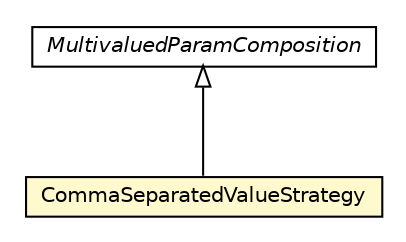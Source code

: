 #!/usr/local/bin/dot
#
# Class diagram 
# Generated by UMLGraph version R5_6-24-gf6e263 (http://www.umlgraph.org/)
#

digraph G {
	edge [fontname="Helvetica",fontsize=10,labelfontname="Helvetica",labelfontsize=10];
	node [fontname="Helvetica",fontsize=10,shape=plaintext];
	nodesep=0.25;
	ranksep=0.5;
	// io.reinert.requestor.core.uri.MultivaluedParamComposition
	c26777 [label=<<table title="io.reinert.requestor.core.uri.MultivaluedParamComposition" border="0" cellborder="1" cellspacing="0" cellpadding="2" port="p" href="./MultivaluedParamComposition.html">
		<tr><td><table border="0" cellspacing="0" cellpadding="1">
<tr><td align="center" balign="center"><font face="Helvetica-Oblique"> MultivaluedParamComposition </font></td></tr>
		</table></td></tr>
		</table>>, URL="./MultivaluedParamComposition.html", fontname="Helvetica", fontcolor="black", fontsize=10.0];
	// io.reinert.requestor.core.uri.MultivaluedParamComposition.CommaSeparatedValueStrategy
	c26779 [label=<<table title="io.reinert.requestor.core.uri.MultivaluedParamComposition.CommaSeparatedValueStrategy" border="0" cellborder="1" cellspacing="0" cellpadding="2" port="p" bgcolor="lemonChiffon" href="./MultivaluedParamComposition.CommaSeparatedValueStrategy.html">
		<tr><td><table border="0" cellspacing="0" cellpadding="1">
<tr><td align="center" balign="center"> CommaSeparatedValueStrategy </td></tr>
		</table></td></tr>
		</table>>, URL="./MultivaluedParamComposition.CommaSeparatedValueStrategy.html", fontname="Helvetica", fontcolor="black", fontsize=10.0];
	//io.reinert.requestor.core.uri.MultivaluedParamComposition.CommaSeparatedValueStrategy extends io.reinert.requestor.core.uri.MultivaluedParamComposition
	c26777:p -> c26779:p [dir=back,arrowtail=empty];
}


